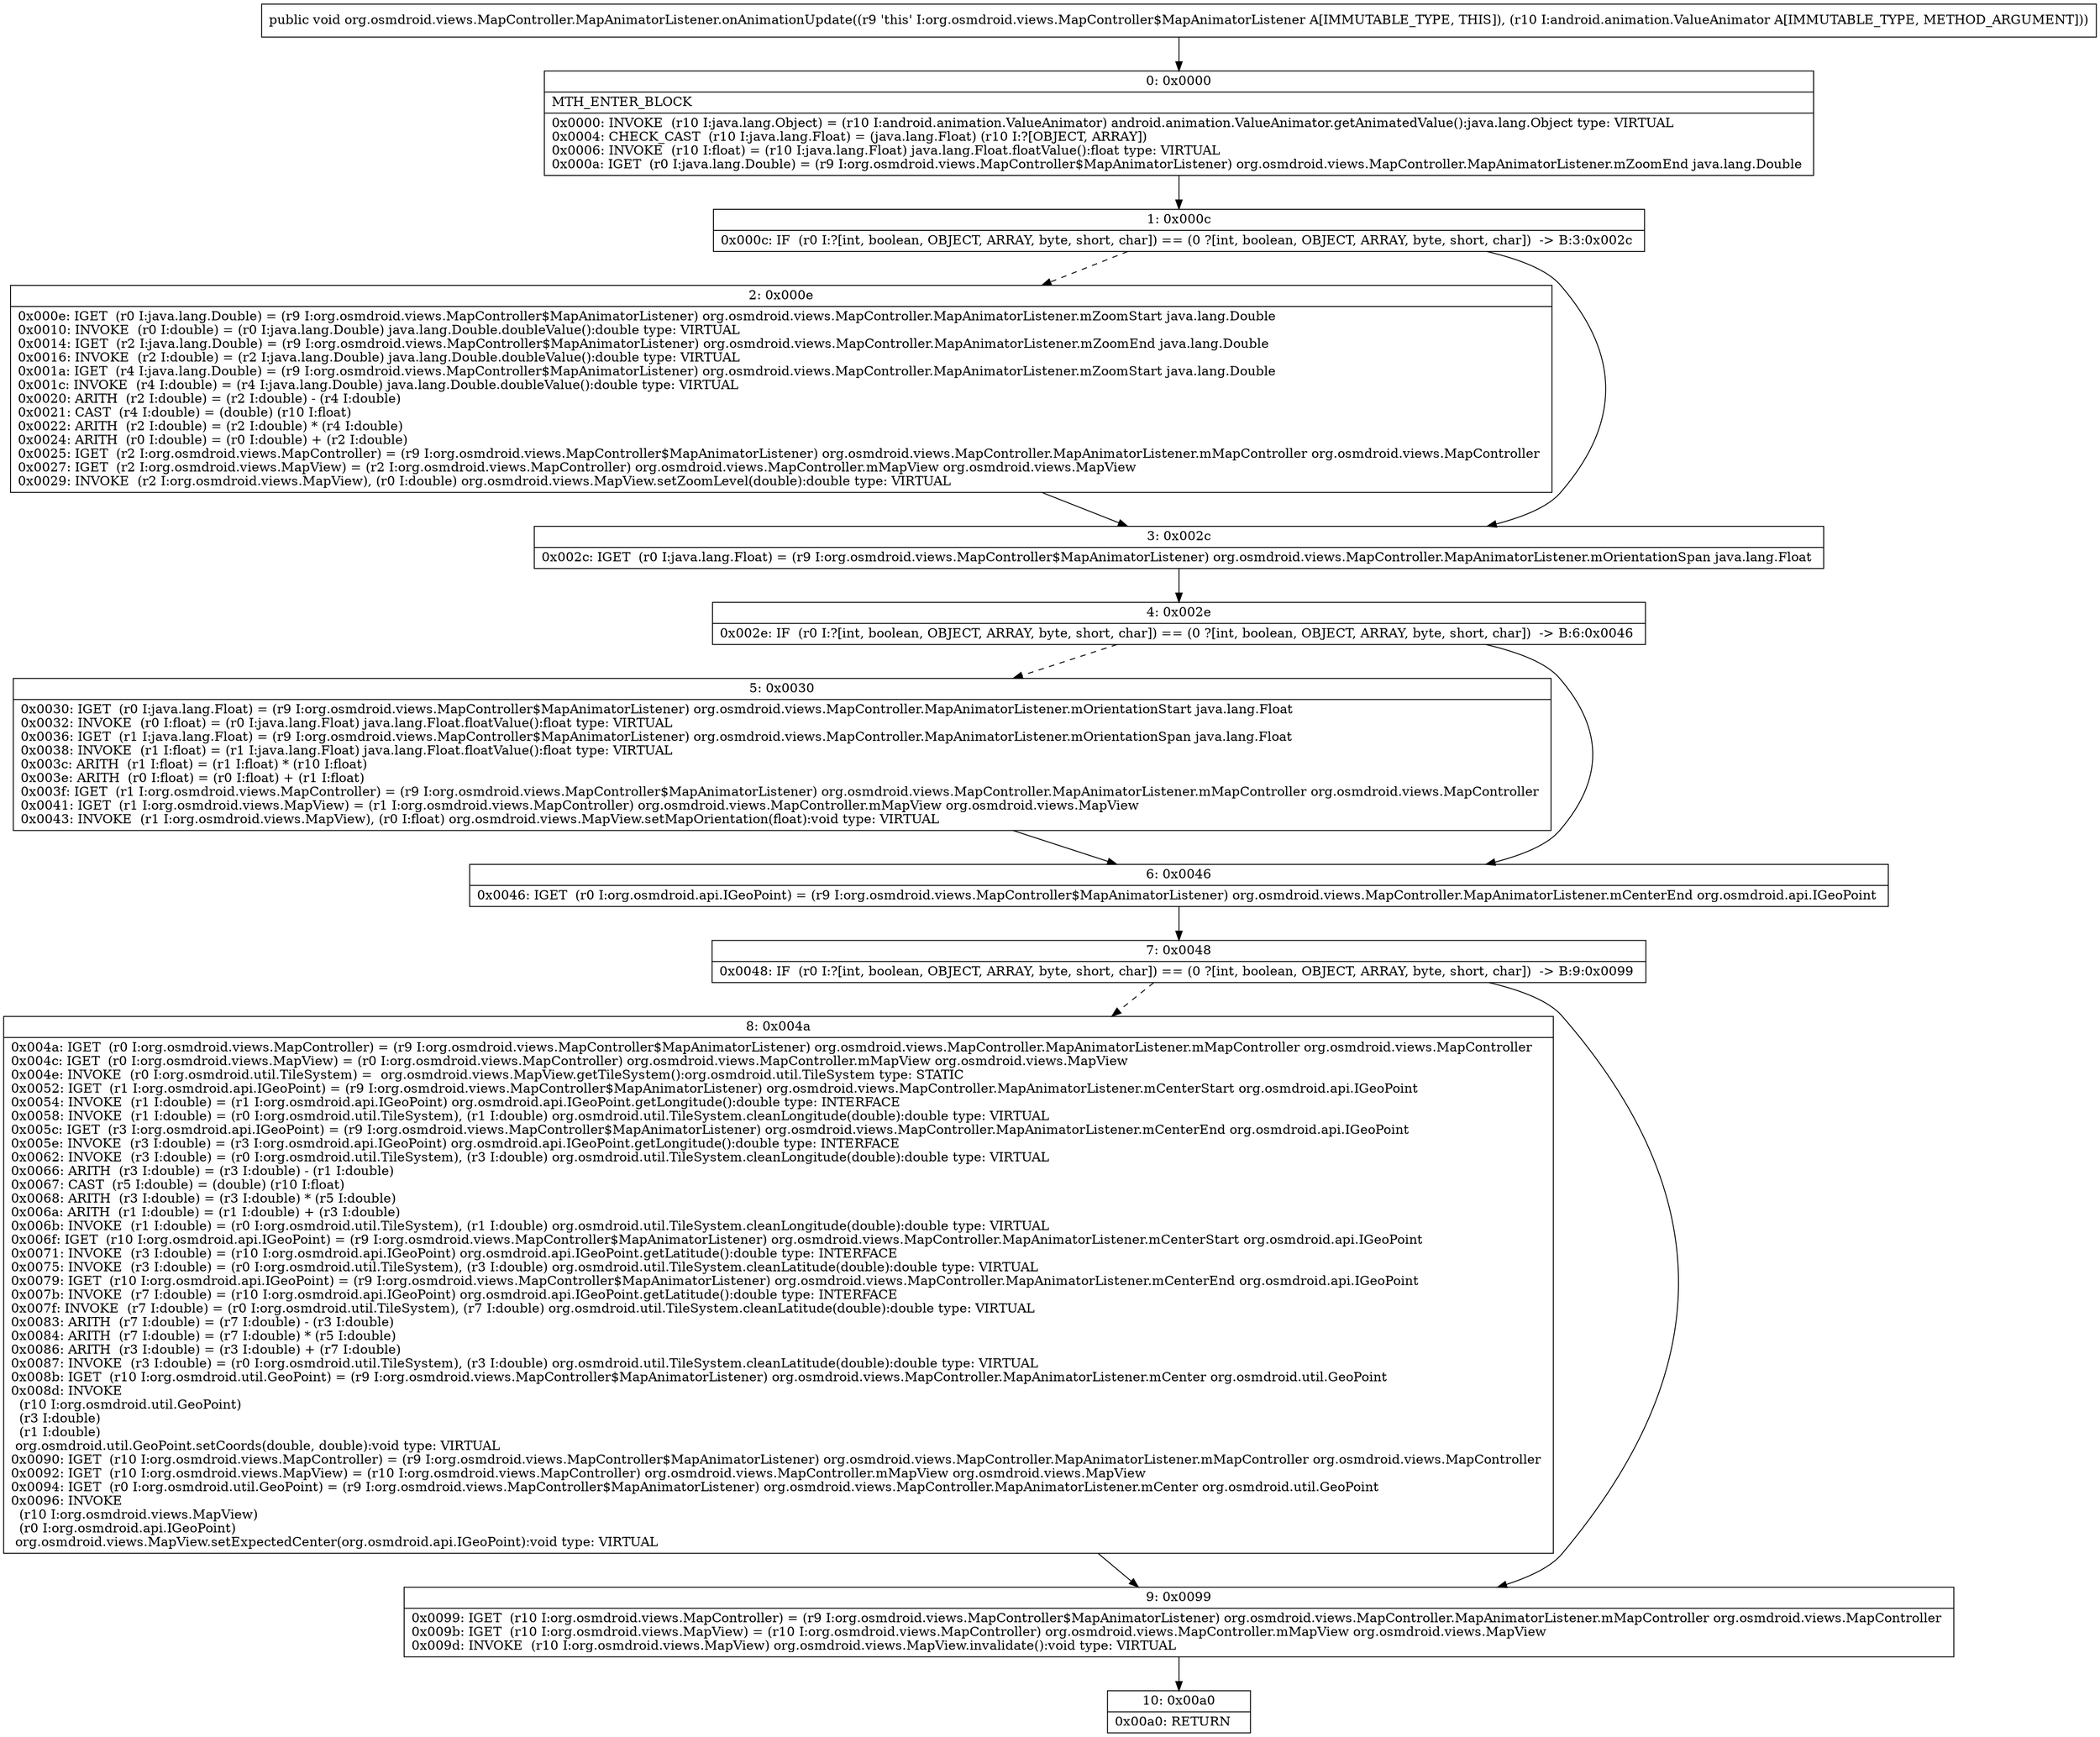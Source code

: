 digraph "CFG fororg.osmdroid.views.MapController.MapAnimatorListener.onAnimationUpdate(Landroid\/animation\/ValueAnimator;)V" {
Node_0 [shape=record,label="{0\:\ 0x0000|MTH_ENTER_BLOCK\l|0x0000: INVOKE  (r10 I:java.lang.Object) = (r10 I:android.animation.ValueAnimator) android.animation.ValueAnimator.getAnimatedValue():java.lang.Object type: VIRTUAL \l0x0004: CHECK_CAST  (r10 I:java.lang.Float) = (java.lang.Float) (r10 I:?[OBJECT, ARRAY]) \l0x0006: INVOKE  (r10 I:float) = (r10 I:java.lang.Float) java.lang.Float.floatValue():float type: VIRTUAL \l0x000a: IGET  (r0 I:java.lang.Double) = (r9 I:org.osmdroid.views.MapController$MapAnimatorListener) org.osmdroid.views.MapController.MapAnimatorListener.mZoomEnd java.lang.Double \l}"];
Node_1 [shape=record,label="{1\:\ 0x000c|0x000c: IF  (r0 I:?[int, boolean, OBJECT, ARRAY, byte, short, char]) == (0 ?[int, boolean, OBJECT, ARRAY, byte, short, char])  \-\> B:3:0x002c \l}"];
Node_2 [shape=record,label="{2\:\ 0x000e|0x000e: IGET  (r0 I:java.lang.Double) = (r9 I:org.osmdroid.views.MapController$MapAnimatorListener) org.osmdroid.views.MapController.MapAnimatorListener.mZoomStart java.lang.Double \l0x0010: INVOKE  (r0 I:double) = (r0 I:java.lang.Double) java.lang.Double.doubleValue():double type: VIRTUAL \l0x0014: IGET  (r2 I:java.lang.Double) = (r9 I:org.osmdroid.views.MapController$MapAnimatorListener) org.osmdroid.views.MapController.MapAnimatorListener.mZoomEnd java.lang.Double \l0x0016: INVOKE  (r2 I:double) = (r2 I:java.lang.Double) java.lang.Double.doubleValue():double type: VIRTUAL \l0x001a: IGET  (r4 I:java.lang.Double) = (r9 I:org.osmdroid.views.MapController$MapAnimatorListener) org.osmdroid.views.MapController.MapAnimatorListener.mZoomStart java.lang.Double \l0x001c: INVOKE  (r4 I:double) = (r4 I:java.lang.Double) java.lang.Double.doubleValue():double type: VIRTUAL \l0x0020: ARITH  (r2 I:double) = (r2 I:double) \- (r4 I:double) \l0x0021: CAST  (r4 I:double) = (double) (r10 I:float) \l0x0022: ARITH  (r2 I:double) = (r2 I:double) * (r4 I:double) \l0x0024: ARITH  (r0 I:double) = (r0 I:double) + (r2 I:double) \l0x0025: IGET  (r2 I:org.osmdroid.views.MapController) = (r9 I:org.osmdroid.views.MapController$MapAnimatorListener) org.osmdroid.views.MapController.MapAnimatorListener.mMapController org.osmdroid.views.MapController \l0x0027: IGET  (r2 I:org.osmdroid.views.MapView) = (r2 I:org.osmdroid.views.MapController) org.osmdroid.views.MapController.mMapView org.osmdroid.views.MapView \l0x0029: INVOKE  (r2 I:org.osmdroid.views.MapView), (r0 I:double) org.osmdroid.views.MapView.setZoomLevel(double):double type: VIRTUAL \l}"];
Node_3 [shape=record,label="{3\:\ 0x002c|0x002c: IGET  (r0 I:java.lang.Float) = (r9 I:org.osmdroid.views.MapController$MapAnimatorListener) org.osmdroid.views.MapController.MapAnimatorListener.mOrientationSpan java.lang.Float \l}"];
Node_4 [shape=record,label="{4\:\ 0x002e|0x002e: IF  (r0 I:?[int, boolean, OBJECT, ARRAY, byte, short, char]) == (0 ?[int, boolean, OBJECT, ARRAY, byte, short, char])  \-\> B:6:0x0046 \l}"];
Node_5 [shape=record,label="{5\:\ 0x0030|0x0030: IGET  (r0 I:java.lang.Float) = (r9 I:org.osmdroid.views.MapController$MapAnimatorListener) org.osmdroid.views.MapController.MapAnimatorListener.mOrientationStart java.lang.Float \l0x0032: INVOKE  (r0 I:float) = (r0 I:java.lang.Float) java.lang.Float.floatValue():float type: VIRTUAL \l0x0036: IGET  (r1 I:java.lang.Float) = (r9 I:org.osmdroid.views.MapController$MapAnimatorListener) org.osmdroid.views.MapController.MapAnimatorListener.mOrientationSpan java.lang.Float \l0x0038: INVOKE  (r1 I:float) = (r1 I:java.lang.Float) java.lang.Float.floatValue():float type: VIRTUAL \l0x003c: ARITH  (r1 I:float) = (r1 I:float) * (r10 I:float) \l0x003e: ARITH  (r0 I:float) = (r0 I:float) + (r1 I:float) \l0x003f: IGET  (r1 I:org.osmdroid.views.MapController) = (r9 I:org.osmdroid.views.MapController$MapAnimatorListener) org.osmdroid.views.MapController.MapAnimatorListener.mMapController org.osmdroid.views.MapController \l0x0041: IGET  (r1 I:org.osmdroid.views.MapView) = (r1 I:org.osmdroid.views.MapController) org.osmdroid.views.MapController.mMapView org.osmdroid.views.MapView \l0x0043: INVOKE  (r1 I:org.osmdroid.views.MapView), (r0 I:float) org.osmdroid.views.MapView.setMapOrientation(float):void type: VIRTUAL \l}"];
Node_6 [shape=record,label="{6\:\ 0x0046|0x0046: IGET  (r0 I:org.osmdroid.api.IGeoPoint) = (r9 I:org.osmdroid.views.MapController$MapAnimatorListener) org.osmdroid.views.MapController.MapAnimatorListener.mCenterEnd org.osmdroid.api.IGeoPoint \l}"];
Node_7 [shape=record,label="{7\:\ 0x0048|0x0048: IF  (r0 I:?[int, boolean, OBJECT, ARRAY, byte, short, char]) == (0 ?[int, boolean, OBJECT, ARRAY, byte, short, char])  \-\> B:9:0x0099 \l}"];
Node_8 [shape=record,label="{8\:\ 0x004a|0x004a: IGET  (r0 I:org.osmdroid.views.MapController) = (r9 I:org.osmdroid.views.MapController$MapAnimatorListener) org.osmdroid.views.MapController.MapAnimatorListener.mMapController org.osmdroid.views.MapController \l0x004c: IGET  (r0 I:org.osmdroid.views.MapView) = (r0 I:org.osmdroid.views.MapController) org.osmdroid.views.MapController.mMapView org.osmdroid.views.MapView \l0x004e: INVOKE  (r0 I:org.osmdroid.util.TileSystem) =  org.osmdroid.views.MapView.getTileSystem():org.osmdroid.util.TileSystem type: STATIC \l0x0052: IGET  (r1 I:org.osmdroid.api.IGeoPoint) = (r9 I:org.osmdroid.views.MapController$MapAnimatorListener) org.osmdroid.views.MapController.MapAnimatorListener.mCenterStart org.osmdroid.api.IGeoPoint \l0x0054: INVOKE  (r1 I:double) = (r1 I:org.osmdroid.api.IGeoPoint) org.osmdroid.api.IGeoPoint.getLongitude():double type: INTERFACE \l0x0058: INVOKE  (r1 I:double) = (r0 I:org.osmdroid.util.TileSystem), (r1 I:double) org.osmdroid.util.TileSystem.cleanLongitude(double):double type: VIRTUAL \l0x005c: IGET  (r3 I:org.osmdroid.api.IGeoPoint) = (r9 I:org.osmdroid.views.MapController$MapAnimatorListener) org.osmdroid.views.MapController.MapAnimatorListener.mCenterEnd org.osmdroid.api.IGeoPoint \l0x005e: INVOKE  (r3 I:double) = (r3 I:org.osmdroid.api.IGeoPoint) org.osmdroid.api.IGeoPoint.getLongitude():double type: INTERFACE \l0x0062: INVOKE  (r3 I:double) = (r0 I:org.osmdroid.util.TileSystem), (r3 I:double) org.osmdroid.util.TileSystem.cleanLongitude(double):double type: VIRTUAL \l0x0066: ARITH  (r3 I:double) = (r3 I:double) \- (r1 I:double) \l0x0067: CAST  (r5 I:double) = (double) (r10 I:float) \l0x0068: ARITH  (r3 I:double) = (r3 I:double) * (r5 I:double) \l0x006a: ARITH  (r1 I:double) = (r1 I:double) + (r3 I:double) \l0x006b: INVOKE  (r1 I:double) = (r0 I:org.osmdroid.util.TileSystem), (r1 I:double) org.osmdroid.util.TileSystem.cleanLongitude(double):double type: VIRTUAL \l0x006f: IGET  (r10 I:org.osmdroid.api.IGeoPoint) = (r9 I:org.osmdroid.views.MapController$MapAnimatorListener) org.osmdroid.views.MapController.MapAnimatorListener.mCenterStart org.osmdroid.api.IGeoPoint \l0x0071: INVOKE  (r3 I:double) = (r10 I:org.osmdroid.api.IGeoPoint) org.osmdroid.api.IGeoPoint.getLatitude():double type: INTERFACE \l0x0075: INVOKE  (r3 I:double) = (r0 I:org.osmdroid.util.TileSystem), (r3 I:double) org.osmdroid.util.TileSystem.cleanLatitude(double):double type: VIRTUAL \l0x0079: IGET  (r10 I:org.osmdroid.api.IGeoPoint) = (r9 I:org.osmdroid.views.MapController$MapAnimatorListener) org.osmdroid.views.MapController.MapAnimatorListener.mCenterEnd org.osmdroid.api.IGeoPoint \l0x007b: INVOKE  (r7 I:double) = (r10 I:org.osmdroid.api.IGeoPoint) org.osmdroid.api.IGeoPoint.getLatitude():double type: INTERFACE \l0x007f: INVOKE  (r7 I:double) = (r0 I:org.osmdroid.util.TileSystem), (r7 I:double) org.osmdroid.util.TileSystem.cleanLatitude(double):double type: VIRTUAL \l0x0083: ARITH  (r7 I:double) = (r7 I:double) \- (r3 I:double) \l0x0084: ARITH  (r7 I:double) = (r7 I:double) * (r5 I:double) \l0x0086: ARITH  (r3 I:double) = (r3 I:double) + (r7 I:double) \l0x0087: INVOKE  (r3 I:double) = (r0 I:org.osmdroid.util.TileSystem), (r3 I:double) org.osmdroid.util.TileSystem.cleanLatitude(double):double type: VIRTUAL \l0x008b: IGET  (r10 I:org.osmdroid.util.GeoPoint) = (r9 I:org.osmdroid.views.MapController$MapAnimatorListener) org.osmdroid.views.MapController.MapAnimatorListener.mCenter org.osmdroid.util.GeoPoint \l0x008d: INVOKE  \l  (r10 I:org.osmdroid.util.GeoPoint)\l  (r3 I:double)\l  (r1 I:double)\l org.osmdroid.util.GeoPoint.setCoords(double, double):void type: VIRTUAL \l0x0090: IGET  (r10 I:org.osmdroid.views.MapController) = (r9 I:org.osmdroid.views.MapController$MapAnimatorListener) org.osmdroid.views.MapController.MapAnimatorListener.mMapController org.osmdroid.views.MapController \l0x0092: IGET  (r10 I:org.osmdroid.views.MapView) = (r10 I:org.osmdroid.views.MapController) org.osmdroid.views.MapController.mMapView org.osmdroid.views.MapView \l0x0094: IGET  (r0 I:org.osmdroid.util.GeoPoint) = (r9 I:org.osmdroid.views.MapController$MapAnimatorListener) org.osmdroid.views.MapController.MapAnimatorListener.mCenter org.osmdroid.util.GeoPoint \l0x0096: INVOKE  \l  (r10 I:org.osmdroid.views.MapView)\l  (r0 I:org.osmdroid.api.IGeoPoint)\l org.osmdroid.views.MapView.setExpectedCenter(org.osmdroid.api.IGeoPoint):void type: VIRTUAL \l}"];
Node_9 [shape=record,label="{9\:\ 0x0099|0x0099: IGET  (r10 I:org.osmdroid.views.MapController) = (r9 I:org.osmdroid.views.MapController$MapAnimatorListener) org.osmdroid.views.MapController.MapAnimatorListener.mMapController org.osmdroid.views.MapController \l0x009b: IGET  (r10 I:org.osmdroid.views.MapView) = (r10 I:org.osmdroid.views.MapController) org.osmdroid.views.MapController.mMapView org.osmdroid.views.MapView \l0x009d: INVOKE  (r10 I:org.osmdroid.views.MapView) org.osmdroid.views.MapView.invalidate():void type: VIRTUAL \l}"];
Node_10 [shape=record,label="{10\:\ 0x00a0|0x00a0: RETURN   \l}"];
MethodNode[shape=record,label="{public void org.osmdroid.views.MapController.MapAnimatorListener.onAnimationUpdate((r9 'this' I:org.osmdroid.views.MapController$MapAnimatorListener A[IMMUTABLE_TYPE, THIS]), (r10 I:android.animation.ValueAnimator A[IMMUTABLE_TYPE, METHOD_ARGUMENT])) }"];
MethodNode -> Node_0;
Node_0 -> Node_1;
Node_1 -> Node_2[style=dashed];
Node_1 -> Node_3;
Node_2 -> Node_3;
Node_3 -> Node_4;
Node_4 -> Node_5[style=dashed];
Node_4 -> Node_6;
Node_5 -> Node_6;
Node_6 -> Node_7;
Node_7 -> Node_8[style=dashed];
Node_7 -> Node_9;
Node_8 -> Node_9;
Node_9 -> Node_10;
}

